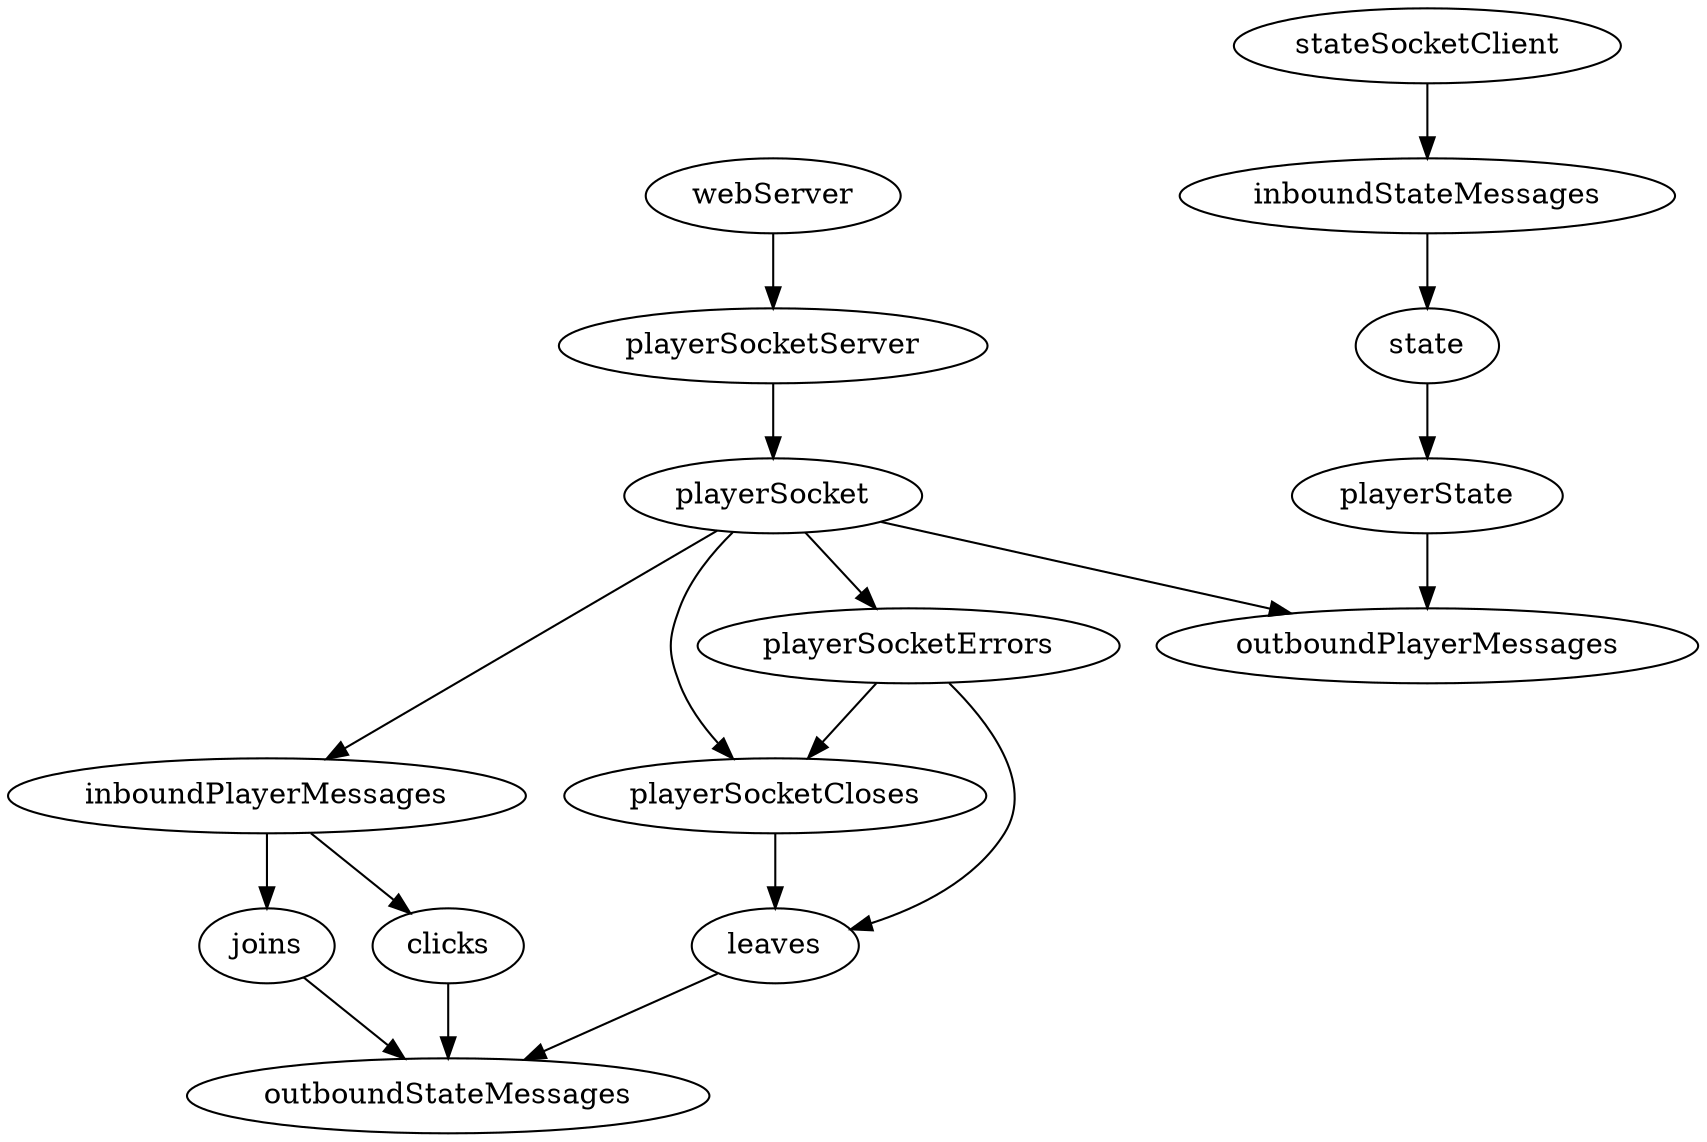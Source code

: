 digraph playerServer {
  webServer -> playerSocketServer;
  playerSocketServer -> playerSocket;
  playerSocket -> { inboundPlayerMessages, playerSocketCloses, playerSocketErrors };
  playerSocketErrors -> playerSocketCloses;
  inboundPlayerMessages -> { joins, clicks };
  { playerSocketCloses, playerSocketErrors } -> leaves;
  { joins, clicks, leaves } -> outboundStateMessages;
  state -> playerState;
  { playerState, playerSocket } -> outboundPlayerMessages;
  inboundStateMessages -> state;
  stateSocketClient -> inboundStateMessages;
}
